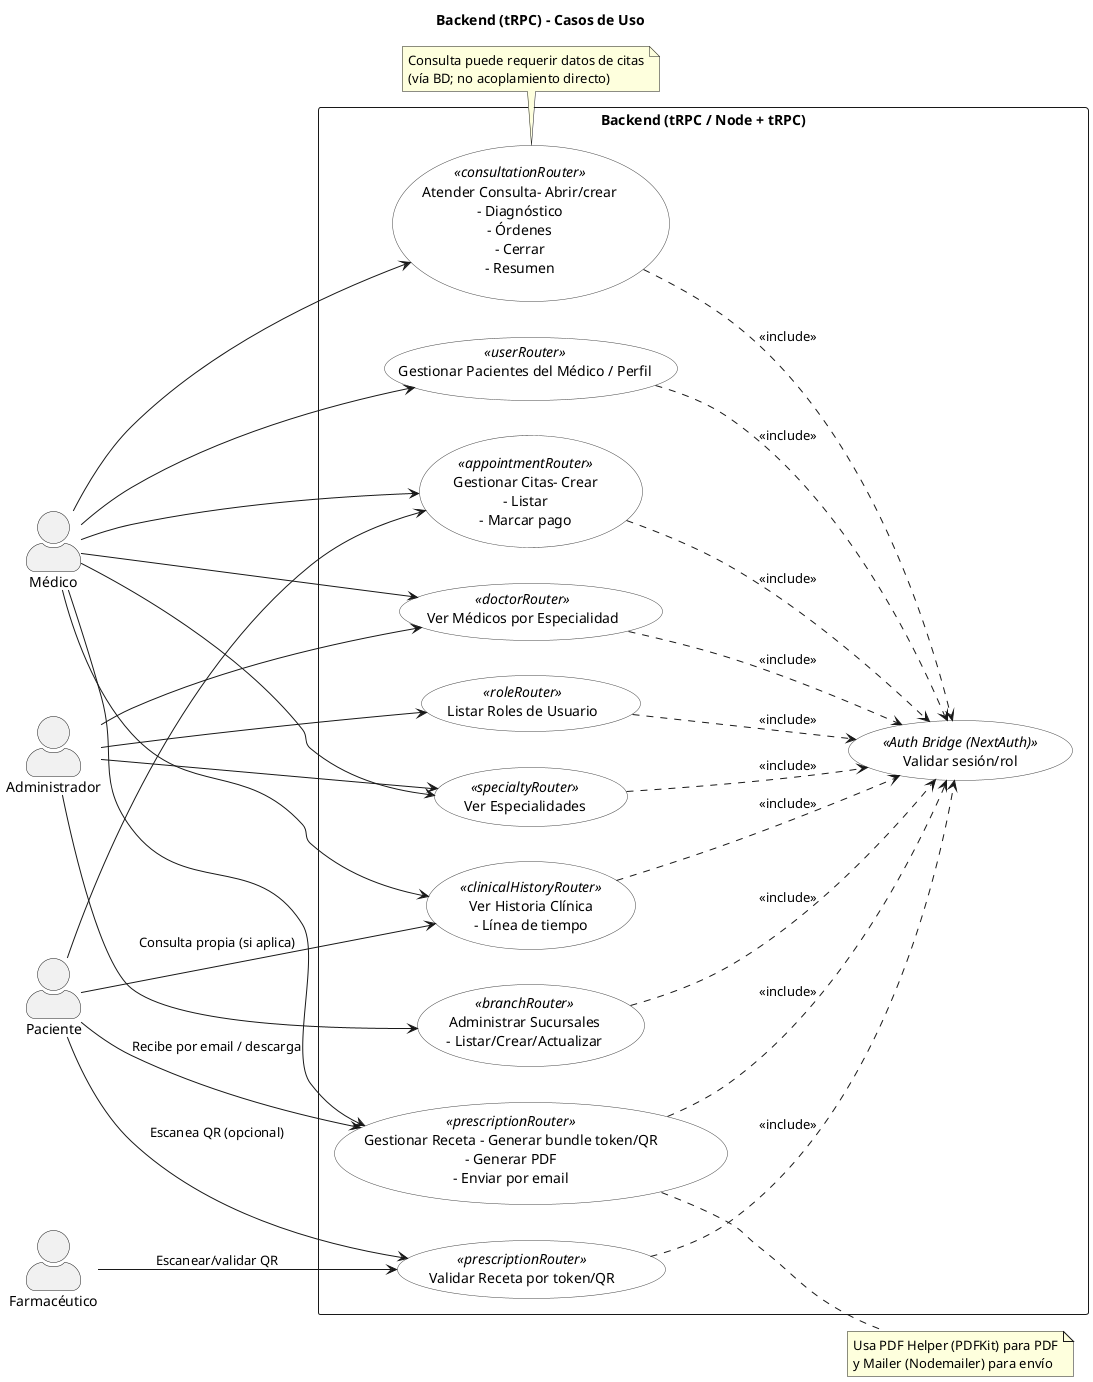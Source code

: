 @startuml UC-Backend-tRPC

title Backend (tRPC) – Casos de Uso

left to right direction
skinparam usecase {
  BackgroundColor White
  BorderColor #444
}
skinparam actorStyle awesome

actor "Médico" as Med
actor "Paciente" as Pac
actor "Administrador" as Admin
actor "Farmacéutico" as Pharm

rectangle "Backend (tRPC / Node + tRPC)" as System {
  (Validar sesión/rol) as UC_Auth <<Auth Bridge (NextAuth)>>

  (Gestionar Citas- Crear\n- Listar\n- Marcar pago) as UC_Appt <<appointmentRouter>>
  (Atender Consulta- Abrir/crear\n- Diagnóstico\n- Órdenes\n- Cerrar\n- Resumen) as UC_Consult <<consultationRouter>>

  (Gestionar Receta - Generar bundle token/QR\n- Generar PDF\n- Enviar por email) as UC_Pres <<prescriptionRouter>>
  (Validar Receta por token/QR) as UC_PresVerify <<prescriptionRouter>>

  (Gestionar Pacientes del Médico / Perfil) as UC_User <<userRouter>>

  (Ver Especialidades) as UC_Spec <<specialtyRouter>>
  (Ver Médicos por Especialidad) as UC_Doctor <<doctorRouter>>
  (Ver Historia Clínica\n- Línea de tiempo) as UC_Hist <<clinicalHistoryRouter>>

  (Administrar Sucursales\n- Listar/Crear/Actualizar) as UC_Branch <<branchRouter>>
  (Listar Roles de Usuario) as UC_Role <<roleRouter>>

  ' Relaciones de inclusión de Auth
  UC_Appt ..> UC_Auth : <<include>>
  UC_Consult ..> UC_Auth : <<include>>
  UC_Pres ..> UC_Auth : <<include>>
  UC_PresVerify ..> UC_Auth : <<include>>
  UC_User ..> UC_Auth : <<include>>
  UC_Spec ..> UC_Auth : <<include>>
  UC_Doctor ..> UC_Auth : <<include>>
  UC_Hist ..> UC_Auth : <<include>>
  UC_Branch ..> UC_Auth : <<include>>
  UC_Role ..> UC_Auth : <<include>>
}

' ---- Enlaces actor → casos de uso
Med --> UC_Appt
Med --> UC_Consult
Med --> UC_Pres
Med --> UC_User
Med --> UC_Spec
Med --> UC_Doctor
Med --> UC_Hist

Pac --> UC_Appt
Pac --> UC_Pres : "Recibe por email / descarga"
Pac --> UC_PresVerify : "Escanea QR (opcional)"
Pac --> UC_Hist : "Consulta propia (si aplica)"

Pharm --> UC_PresVerify : "Escanear/validar QR"

Admin --> UC_Branch
Admin --> UC_Role
Admin --> UC_Doctor
Admin --> UC_Spec

' ---- Notas que vinculan helpers/infra relevantes
note right of UC_Pres
  Usa PDF Helper (PDFKit) para PDF
  y Mailer (Nodemailer) para envío
end note

note bottom of UC_Consult
  Consulta puede requerir datos de citas
  (vía BD; no acoplamiento directo)
end note

@enduml
